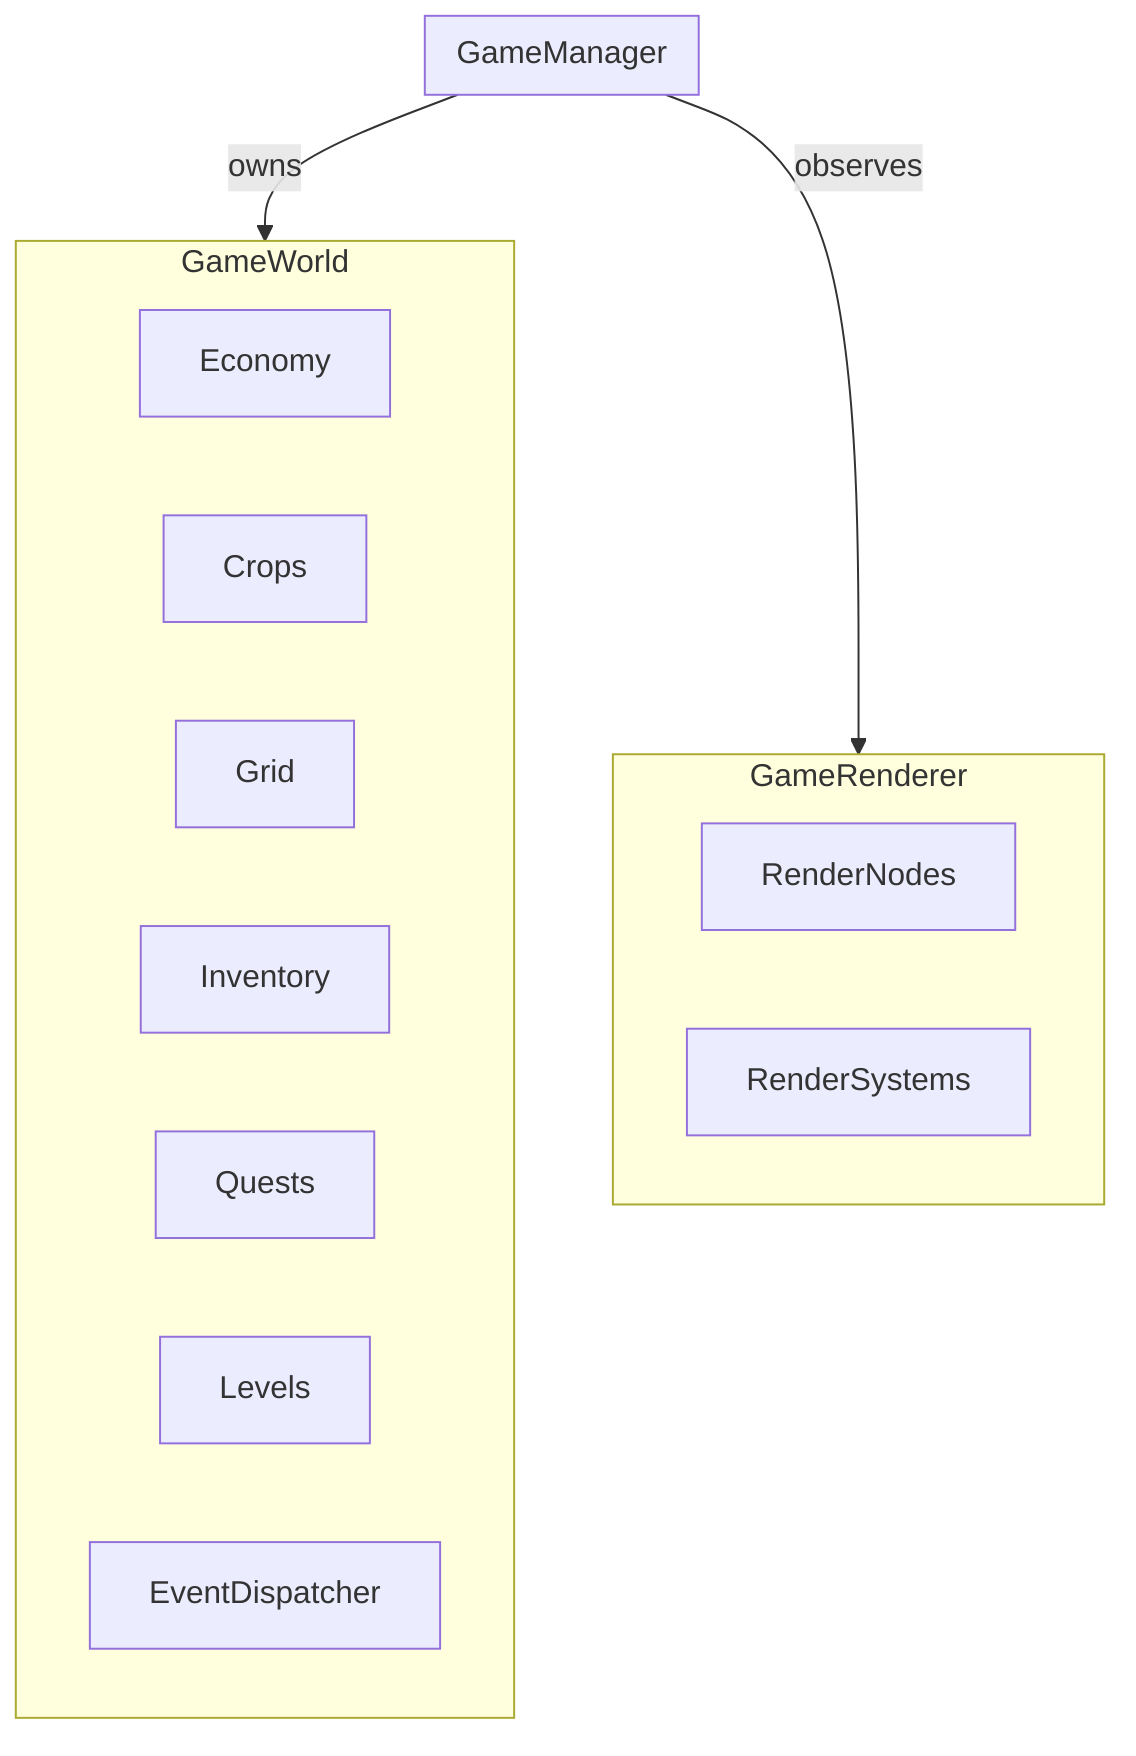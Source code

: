 flowchart TD
    GameManager -- owns --> GameWorld
    GameManager -- observes --> GameRenderer

    subgraph "GameRenderer"
        RenderNodes
        RenderSystems
    end

    subgraph "GameManager"
        
    end

    subgraph "GameWorld"
        Economy
        Crops
        Grid
        Inventory
        Quests
        Levels
        EventDispatcher
    end